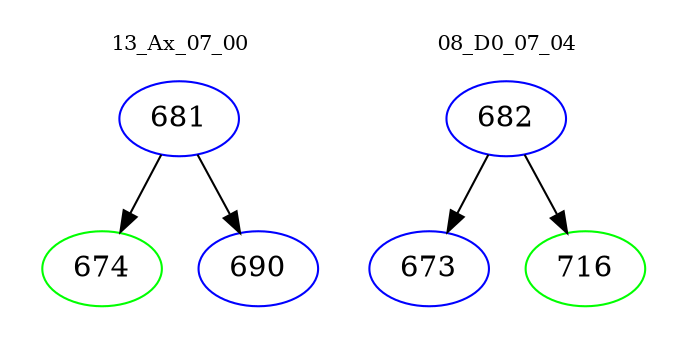 digraph{
subgraph cluster_0 {
color = white
label = "13_Ax_07_00";
fontsize=10;
T0_681 [label="681", color="blue"]
T0_681 -> T0_674 [color="black"]
T0_674 [label="674", color="green"]
T0_681 -> T0_690 [color="black"]
T0_690 [label="690", color="blue"]
}
subgraph cluster_1 {
color = white
label = "08_D0_07_04";
fontsize=10;
T1_682 [label="682", color="blue"]
T1_682 -> T1_673 [color="black"]
T1_673 [label="673", color="blue"]
T1_682 -> T1_716 [color="black"]
T1_716 [label="716", color="green"]
}
}
